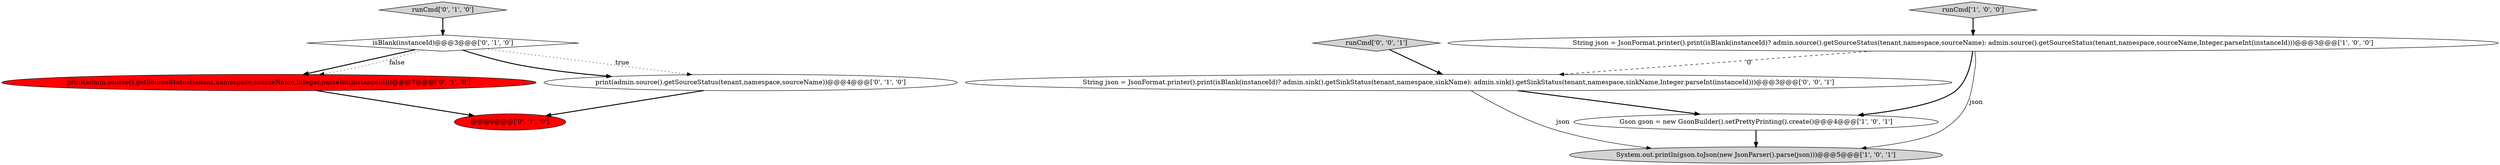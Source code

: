 digraph {
4 [style = filled, label = "print(admin.source().getSourceStatus(tenant,namespace,sourceName,Integer.parseInt(instanceId)))@@@7@@@['0', '1', '0']", fillcolor = red, shape = ellipse image = "AAA1AAABBB2BBB"];
2 [style = filled, label = "String json = JsonFormat.printer().print(isBlank(instanceId)? admin.source().getSourceStatus(tenant,namespace,sourceName): admin.source().getSourceStatus(tenant,namespace,sourceName,Integer.parseInt(instanceId)))@@@3@@@['1', '0', '0']", fillcolor = white, shape = ellipse image = "AAA0AAABBB1BBB"];
9 [style = filled, label = "String json = JsonFormat.printer().print(isBlank(instanceId)? admin.sink().getSinkStatus(tenant,namespace,sinkName): admin.sink().getSinkStatus(tenant,namespace,sinkName,Integer.parseInt(instanceId)))@@@3@@@['0', '0', '1']", fillcolor = white, shape = ellipse image = "AAA0AAABBB3BBB"];
8 [style = filled, label = "print(admin.source().getSourceStatus(tenant,namespace,sourceName))@@@4@@@['0', '1', '0']", fillcolor = white, shape = ellipse image = "AAA0AAABBB2BBB"];
0 [style = filled, label = "Gson gson = new GsonBuilder().setPrettyPrinting().create()@@@4@@@['1', '0', '1']", fillcolor = white, shape = ellipse image = "AAA0AAABBB1BBB"];
1 [style = filled, label = "runCmd['1', '0', '0']", fillcolor = lightgray, shape = diamond image = "AAA0AAABBB1BBB"];
3 [style = filled, label = "System.out.println(gson.toJson(new JsonParser().parse(json)))@@@5@@@['1', '0', '1']", fillcolor = lightgray, shape = ellipse image = "AAA0AAABBB1BBB"];
6 [style = filled, label = "@@@9@@@['0', '1', '0']", fillcolor = red, shape = ellipse image = "AAA1AAABBB2BBB"];
5 [style = filled, label = "isBlank(instanceId)@@@3@@@['0', '1', '0']", fillcolor = white, shape = diamond image = "AAA0AAABBB2BBB"];
10 [style = filled, label = "runCmd['0', '0', '1']", fillcolor = lightgray, shape = diamond image = "AAA0AAABBB3BBB"];
7 [style = filled, label = "runCmd['0', '1', '0']", fillcolor = lightgray, shape = diamond image = "AAA0AAABBB2BBB"];
0->3 [style = bold, label=""];
5->8 [style = bold, label=""];
1->2 [style = bold, label=""];
2->0 [style = bold, label=""];
8->6 [style = bold, label=""];
7->5 [style = bold, label=""];
10->9 [style = bold, label=""];
9->0 [style = bold, label=""];
5->8 [style = dotted, label="true"];
9->3 [style = solid, label="json"];
4->6 [style = bold, label=""];
2->9 [style = dashed, label="0"];
2->3 [style = solid, label="json"];
5->4 [style = bold, label=""];
5->4 [style = dotted, label="false"];
}
